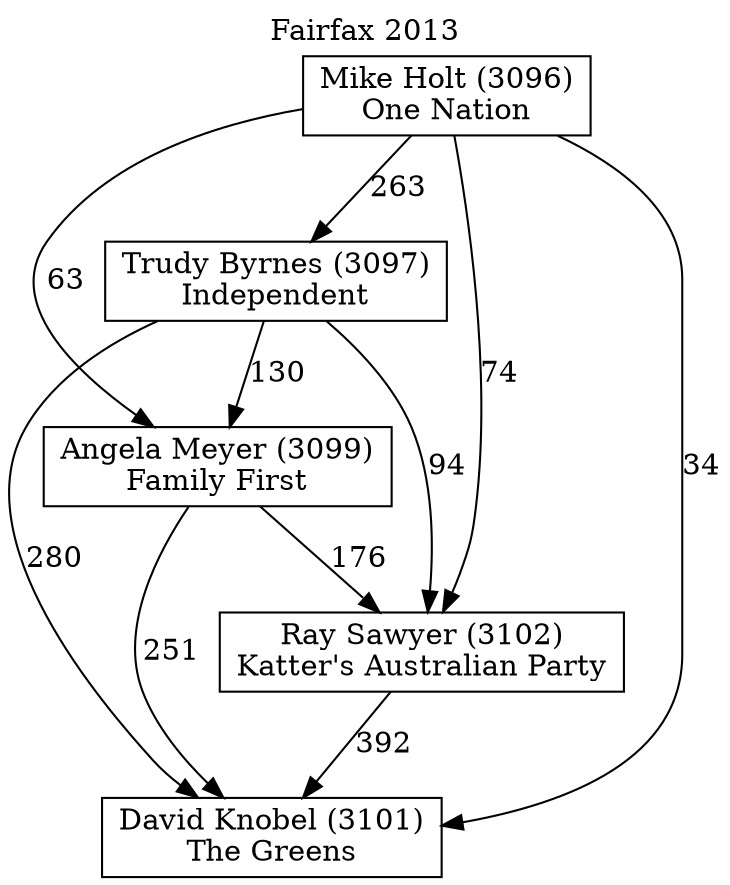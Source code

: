 // House preference flow
digraph "David Knobel (3101)_Fairfax_2013" {
	graph [label="Fairfax 2013" labelloc=t mclimit=10]
	node [shape=box]
	"David Knobel (3101)" [label="David Knobel (3101)
The Greens"]
	"Ray Sawyer (3102)" [label="Ray Sawyer (3102)
Katter's Australian Party"]
	"Angela Meyer (3099)" [label="Angela Meyer (3099)
Family First"]
	"Trudy Byrnes (3097)" [label="Trudy Byrnes (3097)
Independent"]
	"Mike Holt (3096)" [label="Mike Holt (3096)
One Nation"]
	"David Knobel (3101)" [label="David Knobel (3101)
The Greens"]
	"Angela Meyer (3099)" [label="Angela Meyer (3099)
Family First"]
	"Trudy Byrnes (3097)" [label="Trudy Byrnes (3097)
Independent"]
	"Mike Holt (3096)" [label="Mike Holt (3096)
One Nation"]
	"David Knobel (3101)" [label="David Knobel (3101)
The Greens"]
	"Trudy Byrnes (3097)" [label="Trudy Byrnes (3097)
Independent"]
	"Mike Holt (3096)" [label="Mike Holt (3096)
One Nation"]
	"David Knobel (3101)" [label="David Knobel (3101)
The Greens"]
	"Mike Holt (3096)" [label="Mike Holt (3096)
One Nation"]
	"Mike Holt (3096)" [label="Mike Holt (3096)
One Nation"]
	"Trudy Byrnes (3097)" [label="Trudy Byrnes (3097)
Independent"]
	"Mike Holt (3096)" [label="Mike Holt (3096)
One Nation"]
	"Mike Holt (3096)" [label="Mike Holt (3096)
One Nation"]
	"Angela Meyer (3099)" [label="Angela Meyer (3099)
Family First"]
	"Trudy Byrnes (3097)" [label="Trudy Byrnes (3097)
Independent"]
	"Mike Holt (3096)" [label="Mike Holt (3096)
One Nation"]
	"Angela Meyer (3099)" [label="Angela Meyer (3099)
Family First"]
	"Mike Holt (3096)" [label="Mike Holt (3096)
One Nation"]
	"Mike Holt (3096)" [label="Mike Holt (3096)
One Nation"]
	"Trudy Byrnes (3097)" [label="Trudy Byrnes (3097)
Independent"]
	"Mike Holt (3096)" [label="Mike Holt (3096)
One Nation"]
	"Mike Holt (3096)" [label="Mike Holt (3096)
One Nation"]
	"Ray Sawyer (3102)" [label="Ray Sawyer (3102)
Katter's Australian Party"]
	"Angela Meyer (3099)" [label="Angela Meyer (3099)
Family First"]
	"Trudy Byrnes (3097)" [label="Trudy Byrnes (3097)
Independent"]
	"Mike Holt (3096)" [label="Mike Holt (3096)
One Nation"]
	"Ray Sawyer (3102)" [label="Ray Sawyer (3102)
Katter's Australian Party"]
	"Trudy Byrnes (3097)" [label="Trudy Byrnes (3097)
Independent"]
	"Mike Holt (3096)" [label="Mike Holt (3096)
One Nation"]
	"Ray Sawyer (3102)" [label="Ray Sawyer (3102)
Katter's Australian Party"]
	"Mike Holt (3096)" [label="Mike Holt (3096)
One Nation"]
	"Mike Holt (3096)" [label="Mike Holt (3096)
One Nation"]
	"Trudy Byrnes (3097)" [label="Trudy Byrnes (3097)
Independent"]
	"Mike Holt (3096)" [label="Mike Holt (3096)
One Nation"]
	"Mike Holt (3096)" [label="Mike Holt (3096)
One Nation"]
	"Angela Meyer (3099)" [label="Angela Meyer (3099)
Family First"]
	"Trudy Byrnes (3097)" [label="Trudy Byrnes (3097)
Independent"]
	"Mike Holt (3096)" [label="Mike Holt (3096)
One Nation"]
	"Angela Meyer (3099)" [label="Angela Meyer (3099)
Family First"]
	"Mike Holt (3096)" [label="Mike Holt (3096)
One Nation"]
	"Mike Holt (3096)" [label="Mike Holt (3096)
One Nation"]
	"Trudy Byrnes (3097)" [label="Trudy Byrnes (3097)
Independent"]
	"Mike Holt (3096)" [label="Mike Holt (3096)
One Nation"]
	"Mike Holt (3096)" [label="Mike Holt (3096)
One Nation"]
	"Ray Sawyer (3102)" -> "David Knobel (3101)" [label=392]
	"Angela Meyer (3099)" -> "Ray Sawyer (3102)" [label=176]
	"Trudy Byrnes (3097)" -> "Angela Meyer (3099)" [label=130]
	"Mike Holt (3096)" -> "Trudy Byrnes (3097)" [label=263]
	"Angela Meyer (3099)" -> "David Knobel (3101)" [label=251]
	"Trudy Byrnes (3097)" -> "David Knobel (3101)" [label=280]
	"Mike Holt (3096)" -> "David Knobel (3101)" [label=34]
	"Mike Holt (3096)" -> "Angela Meyer (3099)" [label=63]
	"Trudy Byrnes (3097)" -> "Ray Sawyer (3102)" [label=94]
	"Mike Holt (3096)" -> "Ray Sawyer (3102)" [label=74]
}
